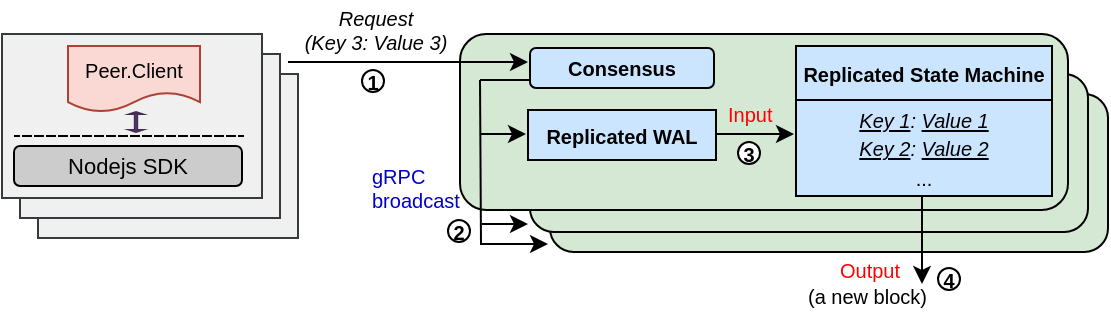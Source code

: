 <mxfile version="20.2.3" type="device"><diagram id="aW8BC6xyf7XYzy20FpQa" name="Page-1"><mxGraphModel dx="967" dy="614" grid="1" gridSize="10" guides="1" tooltips="1" connect="1" arrows="1" fold="1" page="1" pageScale="1" pageWidth="827" pageHeight="1169" math="0" shadow="0"><root><mxCell id="0"/><mxCell id="1" parent="0"/><mxCell id="qKfENgX-lE7Lz8fzQS4i-67" value="" style="rounded=1;whiteSpace=wrap;html=1;fillColor=#D5E8D4;" vertex="1" parent="1"><mxGeometry x="354" y="296" width="279" height="79" as="geometry"/></mxCell><mxCell id="qKfENgX-lE7Lz8fzQS4i-65" value="" style="rounded=1;whiteSpace=wrap;html=1;fillColor=#D5E8D4;" vertex="1" parent="1"><mxGeometry x="344" y="286" width="279" height="79" as="geometry"/></mxCell><mxCell id="qKfENgX-lE7Lz8fzQS4i-13" value="" style="rounded=0;whiteSpace=wrap;html=1;fillColor=#F0F0F0;strokeColor=#36393d;" vertex="1" parent="1"><mxGeometry x="98" y="286" width="130" height="82" as="geometry"/></mxCell><mxCell id="qKfENgX-lE7Lz8fzQS4i-1" value="" style="rounded=0;whiteSpace=wrap;html=1;fillColor=#F0F0F0;strokeColor=#36393d;" vertex="1" parent="1"><mxGeometry x="89" y="276" width="130" height="82" as="geometry"/></mxCell><mxCell id="qKfENgX-lE7Lz8fzQS4i-7" value="" style="rounded=0;whiteSpace=wrap;html=1;fillColor=#F0F0F0;strokeColor=#36393d;" vertex="1" parent="1"><mxGeometry x="80" y="266" width="130" height="82" as="geometry"/></mxCell><mxCell id="qKfENgX-lE7Lz8fzQS4i-8" value="Nodejs SDK" style="rounded=1;whiteSpace=wrap;html=1;fontSize=11;fillColor=#CCCCCC;strokeColor=#000000;" vertex="1" parent="1"><mxGeometry x="86" y="322" width="114" height="20" as="geometry"/></mxCell><mxCell id="qKfENgX-lE7Lz8fzQS4i-9" value="" style="endArrow=none;dashed=1;html=1;rounded=0;fontColor=#000000;shape=link;sketch=0;width=0;" edge="1" parent="1"><mxGeometry width="50" height="50" relative="1" as="geometry"><mxPoint x="201" y="317.0" as="sourcePoint"/><mxPoint x="86" y="317.0" as="targetPoint"/></mxGeometry></mxCell><mxCell id="qKfENgX-lE7Lz8fzQS4i-10" value="" style="html=1;shadow=0;dashed=0;align=center;verticalAlign=middle;shape=mxgraph.arrows2.twoWayArrow;dy=0.8;dx=1.0;fontColor=#ffffff;strokeColor=#432D57;fillColor=#76608a;direction=south;" vertex="1" parent="1"><mxGeometry x="144" y="305" width="6" height="10" as="geometry"/></mxCell><mxCell id="qKfENgX-lE7Lz8fzQS4i-11" value="&lt;font style=&quot;font-size: 10px;&quot;&gt;Peer.Client&lt;/font&gt;" style="shape=document;whiteSpace=wrap;html=1;boundedLbl=1;fillColor=#fad9d5;strokeColor=#ae4132;" vertex="1" parent="1"><mxGeometry x="113" y="272" width="66" height="33" as="geometry"/></mxCell><mxCell id="qKfENgX-lE7Lz8fzQS4i-15" value="" style="rounded=1;whiteSpace=wrap;html=1;fillColor=#D5E8D4;shadow=0;" vertex="1" parent="1"><mxGeometry x="309" y="266" width="304" height="88" as="geometry"/></mxCell><mxCell id="qKfENgX-lE7Lz8fzQS4i-41" value="&lt;font style=&quot;font-size: 10px;&quot;&gt;&lt;b&gt;Consensus&lt;/b&gt;&lt;/font&gt;" style="rounded=1;whiteSpace=wrap;html=1;fillColor=#CCE5FF;strokeColor=#000000;" vertex="1" parent="1"><mxGeometry x="344" y="273" width="92" height="20" as="geometry"/></mxCell><mxCell id="qKfENgX-lE7Lz8fzQS4i-42" value="&lt;font style=&quot;font-size: 10px;&quot;&gt;&lt;b&gt;Replicated WAL&lt;/b&gt;&lt;/font&gt;" style="rounded=0;whiteSpace=wrap;html=1;fillColor=#CCE5FF;strokeColor=#000000;" vertex="1" parent="1"><mxGeometry x="343" y="304" width="94" height="25" as="geometry"/></mxCell><mxCell id="qKfENgX-lE7Lz8fzQS4i-47" value="&lt;font style=&quot;font-size: 10px;&quot;&gt;&lt;b&gt;Replicated State Machine&lt;/b&gt;&lt;/font&gt;" style="rounded=0;whiteSpace=wrap;html=1;fillColor=#CCE5FF;strokeColor=#000000;" vertex="1" parent="1"><mxGeometry x="477" y="272" width="128" height="27" as="geometry"/></mxCell><mxCell id="qKfENgX-lE7Lz8fzQS4i-48" value="&lt;font style=&quot;font-size: 10px;&quot;&gt;&lt;i&gt;&lt;u&gt;Key 1&lt;/u&gt;: &lt;u&gt;Value 1&lt;/u&gt;&lt;br&gt;&lt;u&gt;Key 2&lt;/u&gt;: &lt;u&gt;Value 2&lt;br&gt;&lt;/u&gt;&lt;/i&gt;...&lt;br&gt;&lt;/font&gt;" style="rounded=0;whiteSpace=wrap;html=1;fillColor=#CCE5FF;strokeColor=#000000;" vertex="1" parent="1"><mxGeometry x="477" y="299" width="128" height="48" as="geometry"/></mxCell><mxCell id="qKfENgX-lE7Lz8fzQS4i-56" value="" style="endArrow=none;html=1;rounded=0;fontSize=10;curved=1;" edge="1" parent="1"><mxGeometry width="50" height="50" relative="1" as="geometry"><mxPoint x="319" y="289" as="sourcePoint"/><mxPoint x="344" y="289" as="targetPoint"/></mxGeometry></mxCell><mxCell id="qKfENgX-lE7Lz8fzQS4i-57" value="" style="endArrow=none;html=1;rounded=0;fontSize=10;curved=1;" edge="1" parent="1"><mxGeometry width="50" height="50" relative="1" as="geometry"><mxPoint x="319.5" y="371" as="sourcePoint"/><mxPoint x="319" y="289" as="targetPoint"/></mxGeometry></mxCell><mxCell id="qKfENgX-lE7Lz8fzQS4i-58" value="" style="endArrow=classic;html=1;rounded=0;fontSize=10;curved=1;" edge="1" parent="1"><mxGeometry width="50" height="50" relative="1" as="geometry"><mxPoint x="319" y="316" as="sourcePoint"/><mxPoint x="342" y="316" as="targetPoint"/></mxGeometry></mxCell><mxCell id="qKfENgX-lE7Lz8fzQS4i-59" value="" style="endArrow=classic;html=1;rounded=0;fontSize=10;curved=1;" edge="1" parent="1"><mxGeometry width="50" height="50" relative="1" as="geometry"><mxPoint x="437" y="316" as="sourcePoint"/><mxPoint x="476" y="316" as="targetPoint"/></mxGeometry></mxCell><mxCell id="qKfENgX-lE7Lz8fzQS4i-60" value="Input" style="text;strokeColor=none;fillColor=none;align=left;verticalAlign=middle;spacingLeft=4;spacingRight=4;overflow=hidden;points=[[0,0.5],[1,0.5]];portConstraint=eastwest;rotatable=0;fontSize=10;fontColor=#FF0000;" vertex="1" parent="1"><mxGeometry x="437" y="291" width="80" height="30" as="geometry"/></mxCell><mxCell id="qKfENgX-lE7Lz8fzQS4i-61" value="" style="endArrow=classic;html=1;rounded=0;fontSize=10;curved=1;" edge="1" parent="1"><mxGeometry width="50" height="50" relative="1" as="geometry"><mxPoint x="223" y="280" as="sourcePoint"/><mxPoint x="343" y="280" as="targetPoint"/></mxGeometry></mxCell><mxCell id="qKfENgX-lE7Lz8fzQS4i-62" value="1" style="ellipse;whiteSpace=wrap;html=1;aspect=fixed;fontSize=10;strokeColor=#000000;fillColor=#FFFFFF;fontStyle=1" vertex="1" parent="1"><mxGeometry x="260" y="284" width="11" height="11" as="geometry"/></mxCell><mxCell id="qKfENgX-lE7Lz8fzQS4i-66" value="" style="endArrow=classic;html=1;rounded=0;fontSize=10;curved=1;" edge="1" parent="1"><mxGeometry width="50" height="50" relative="1" as="geometry"><mxPoint x="320" y="361" as="sourcePoint"/><mxPoint x="343.0" y="361" as="targetPoint"/></mxGeometry></mxCell><mxCell id="qKfENgX-lE7Lz8fzQS4i-69" value="" style="endArrow=classic;html=1;rounded=0;fontSize=10;curved=1;" edge="1" parent="1"><mxGeometry width="50" height="50" relative="1" as="geometry"><mxPoint x="319" y="371" as="sourcePoint"/><mxPoint x="353.0" y="371" as="targetPoint"/></mxGeometry></mxCell><mxCell id="qKfENgX-lE7Lz8fzQS4i-71" value="2" style="ellipse;whiteSpace=wrap;html=1;aspect=fixed;fontSize=10;strokeColor=#000000;fillColor=#FFFFFF;fontStyle=1" vertex="1" parent="1"><mxGeometry x="303" y="359" width="11" height="11" as="geometry"/></mxCell><mxCell id="qKfENgX-lE7Lz8fzQS4i-72" value="3" style="ellipse;whiteSpace=wrap;html=1;aspect=fixed;fontSize=10;strokeColor=#000000;fillColor=#FFFFFF;fontStyle=1" vertex="1" parent="1"><mxGeometry x="448" y="320" width="11" height="11" as="geometry"/></mxCell><mxCell id="qKfENgX-lE7Lz8fzQS4i-73" value="&lt;font color=&quot;#000000&quot;&gt;&lt;i&gt;Request &lt;br&gt;(Key 3: Value 3)&lt;/i&gt;&lt;/font&gt;" style="text;html=1;strokeColor=none;fillColor=none;align=center;verticalAlign=middle;whiteSpace=wrap;rounded=0;shadow=0;fontSize=10;fontColor=#0000CC;" vertex="1" parent="1"><mxGeometry x="227" y="249" width="80" height="30" as="geometry"/></mxCell><mxCell id="qKfENgX-lE7Lz8fzQS4i-74" value="" style="endArrow=classic;html=1;rounded=0;fontSize=10;fontColor=#000000;curved=1;" edge="1" parent="1"><mxGeometry width="50" height="50" relative="1" as="geometry"><mxPoint x="540" y="347" as="sourcePoint"/><mxPoint x="540" y="391" as="targetPoint"/></mxGeometry></mxCell><mxCell id="qKfENgX-lE7Lz8fzQS4i-75" value="4" style="ellipse;whiteSpace=wrap;html=1;aspect=fixed;fontSize=10;strokeColor=#000000;fillColor=#FFFFFF;fontStyle=1" vertex="1" parent="1"><mxGeometry x="548" y="383" width="11" height="11" as="geometry"/></mxCell><mxCell id="qKfENgX-lE7Lz8fzQS4i-76" value="Output" style="text;strokeColor=none;fillColor=none;align=left;verticalAlign=middle;spacingLeft=4;spacingRight=4;overflow=hidden;points=[[0,0.5],[1,0.5]];portConstraint=eastwest;rotatable=0;fontSize=10;fontColor=#FF0000;" vertex="1" parent="1"><mxGeometry x="493" y="369" width="105" height="30" as="geometry"/></mxCell><mxCell id="qKfENgX-lE7Lz8fzQS4i-77" value="gRPC &#10;broadcast" style="text;strokeColor=none;fillColor=none;align=left;verticalAlign=middle;spacingLeft=4;spacingRight=4;overflow=hidden;points=[[0,0.5],[1,0.5]];portConstraint=eastwest;rotatable=0;fontSize=10;fontColor=#0000CC;" vertex="1" parent="1"><mxGeometry x="259" y="328" width="88" height="30" as="geometry"/></mxCell><mxCell id="qKfENgX-lE7Lz8fzQS4i-78" value="(a new block)" style="text;strokeColor=none;fillColor=none;align=left;verticalAlign=middle;spacingLeft=4;spacingRight=4;overflow=hidden;points=[[0,0.5],[1,0.5]];portConstraint=eastwest;rotatable=0;fontSize=10;fontColor=#000000;" vertex="1" parent="1"><mxGeometry x="477" y="382" width="123" height="30" as="geometry"/></mxCell></root></mxGraphModel></diagram></mxfile>